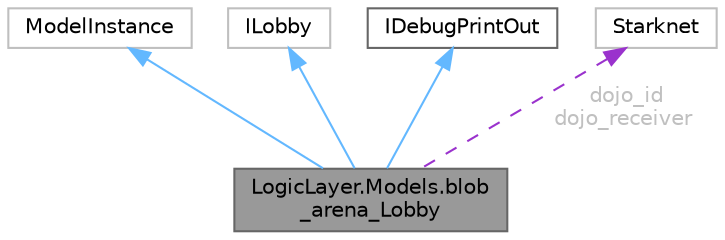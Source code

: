 digraph "LogicLayer.Models.blob_arena_Lobby"
{
 // LATEX_PDF_SIZE
  bgcolor="transparent";
  edge [fontname=Helvetica,fontsize=10,labelfontname=Helvetica,labelfontsize=10];
  node [fontname=Helvetica,fontsize=10,shape=box,height=0.2,width=0.4];
  Node1 [id="Node000001",label="LogicLayer.Models.blob\l_arena_Lobby",height=0.2,width=0.4,color="gray40", fillcolor="grey60", style="filled", fontcolor="black",tooltip="DOjo model, main object that dictates the participants of the game, here we get the id that then brna..."];
  Node2 -> Node1 [id="edge1_Node000001_Node000002",dir="back",color="steelblue1",style="solid",tooltip=" "];
  Node2 [id="Node000002",label="ModelInstance",height=0.2,width=0.4,color="grey75", fillcolor="white", style="filled",tooltip=" "];
  Node3 -> Node1 [id="edge2_Node000001_Node000003",dir="back",color="steelblue1",style="solid",tooltip=" "];
  Node3 [id="Node000003",label="ILobby",height=0.2,width=0.4,color="grey75", fillcolor="white", style="filled",URL="$interface_logic_layer_1_1_models_1_1_i_lobby.html",tooltip=" "];
  Node4 -> Node1 [id="edge3_Node000001_Node000004",dir="back",color="steelblue1",style="solid",tooltip=" "];
  Node4 [id="Node000004",label="IDebugPrintOut",height=0.2,width=0.4,color="gray40", fillcolor="white", style="filled",URL="$interface_i_debug_print_out.html",tooltip="interface for mass debugging of a class"];
  Node5 -> Node1 [id="edge4_Node000001_Node000005",dir="back",color="darkorchid3",style="dashed",tooltip=" ",label=" dojo_id\ndojo_receiver",fontcolor="grey" ];
  Node5 [id="Node000005",label="Starknet",height=0.2,width=0.4,color="grey75", fillcolor="white", style="filled",tooltip=" "];
}
